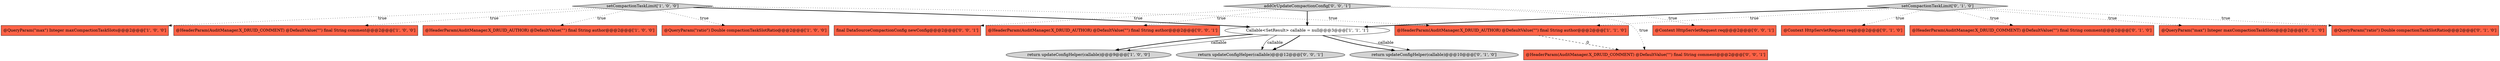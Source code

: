 digraph {
3 [style = filled, label = "setCompactionTaskLimit['1', '0', '0']", fillcolor = lightgray, shape = diamond image = "AAA0AAABBB1BBB"];
16 [style = filled, label = "@HeaderParam(AuditManager.X_DRUID_AUTHOR) @DefaultValue(\"\") final String author@@@2@@@['0', '0', '1']", fillcolor = tomato, shape = box image = "AAA0AAABBB3BBB"];
14 [style = filled, label = "@Context HttpServletRequest req@@@2@@@['0', '0', '1']", fillcolor = tomato, shape = box image = "AAA0AAABBB3BBB"];
18 [style = filled, label = "addOrUpdateCompactionConfig['0', '0', '1']", fillcolor = lightgray, shape = diamond image = "AAA0AAABBB3BBB"];
0 [style = filled, label = "@QueryParam(\"max\") Integer maxCompactionTaskSlots@@@2@@@['1', '0', '0']", fillcolor = tomato, shape = box image = "AAA0AAABBB1BBB"];
4 [style = filled, label = "@QueryParam(\"ratio\") Double compactionTaskSlotRatio@@@2@@@['1', '0', '0']", fillcolor = tomato, shape = box image = "AAA0AAABBB1BBB"];
2 [style = filled, label = "Callable<SetResult> callable = null@@@3@@@['1', '1', '1']", fillcolor = white, shape = ellipse image = "AAA0AAABBB1BBB"];
7 [style = filled, label = "@HeaderParam(AuditManager.X_DRUID_AUTHOR) @DefaultValue(\"\") final String author@@@2@@@['1', '1', '0']", fillcolor = tomato, shape = box image = "AAA0AAABBB1BBB"];
10 [style = filled, label = "return updateConfigHelper(callable)@@@10@@@['0', '1', '0']", fillcolor = lightgray, shape = ellipse image = "AAA0AAABBB2BBB"];
12 [style = filled, label = "@QueryParam(\"ratio\") Double compactionTaskSlotRatio@@@2@@@['0', '1', '0']", fillcolor = tomato, shape = box image = "AAA0AAABBB2BBB"];
13 [style = filled, label = "setCompactionTaskLimit['0', '1', '0']", fillcolor = lightgray, shape = diamond image = "AAA0AAABBB2BBB"];
11 [style = filled, label = "@Context HttpServletRequest req@@@2@@@['0', '1', '0']", fillcolor = tomato, shape = box image = "AAA0AAABBB2BBB"];
17 [style = filled, label = "@HeaderParam(AuditManager.X_DRUID_COMMENT) @DefaultValue(\"\") final String comment@@@2@@@['0', '0', '1']", fillcolor = tomato, shape = box image = "AAA0AAABBB3BBB"];
19 [style = filled, label = "return updateConfigHelper(callable)@@@12@@@['0', '0', '1']", fillcolor = lightgray, shape = ellipse image = "AAA0AAABBB3BBB"];
8 [style = filled, label = "@HeaderParam(AuditManager.X_DRUID_COMMENT) @DefaultValue(\"\") final String comment@@@2@@@['0', '1', '0']", fillcolor = tomato, shape = box image = "AAA0AAABBB2BBB"];
1 [style = filled, label = "@HeaderParam(AuditManager.X_DRUID_COMMENT) @DefaultValue(\"\") final String comment@@@2@@@['1', '0', '0']", fillcolor = tomato, shape = box image = "AAA0AAABBB1BBB"];
6 [style = filled, label = "@HeaderParam(AuditManager.X_DRUID_AUTHOR) @DefaultValue(\"\") final String author@@@2@@@['1', '0', '0']", fillcolor = tomato, shape = box image = "AAA0AAABBB1BBB"];
5 [style = filled, label = "return updateConfigHelper(callable)@@@9@@@['1', '0', '0']", fillcolor = lightgray, shape = ellipse image = "AAA0AAABBB1BBB"];
15 [style = filled, label = "final DataSourceCompactionConfig newConfig@@@2@@@['0', '0', '1']", fillcolor = tomato, shape = box image = "AAA0AAABBB3BBB"];
9 [style = filled, label = "@QueryParam(\"max\") Integer maxCompactionTaskSlots@@@2@@@['0', '1', '0']", fillcolor = tomato, shape = box image = "AAA0AAABBB2BBB"];
3->7 [style = dotted, label="true"];
2->19 [style = bold, label=""];
13->12 [style = dotted, label="true"];
18->16 [style = dotted, label="true"];
7->17 [style = dashed, label="0"];
18->15 [style = dotted, label="true"];
3->4 [style = dotted, label="true"];
13->7 [style = dotted, label="true"];
18->2 [style = bold, label=""];
3->6 [style = dotted, label="true"];
2->10 [style = bold, label=""];
18->14 [style = dotted, label="true"];
2->10 [style = solid, label="callable"];
3->2 [style = bold, label=""];
13->8 [style = dotted, label="true"];
2->5 [style = solid, label="callable"];
3->0 [style = dotted, label="true"];
13->11 [style = dotted, label="true"];
18->17 [style = dotted, label="true"];
2->19 [style = solid, label="callable"];
3->1 [style = dotted, label="true"];
2->5 [style = bold, label=""];
13->2 [style = bold, label=""];
13->9 [style = dotted, label="true"];
}
